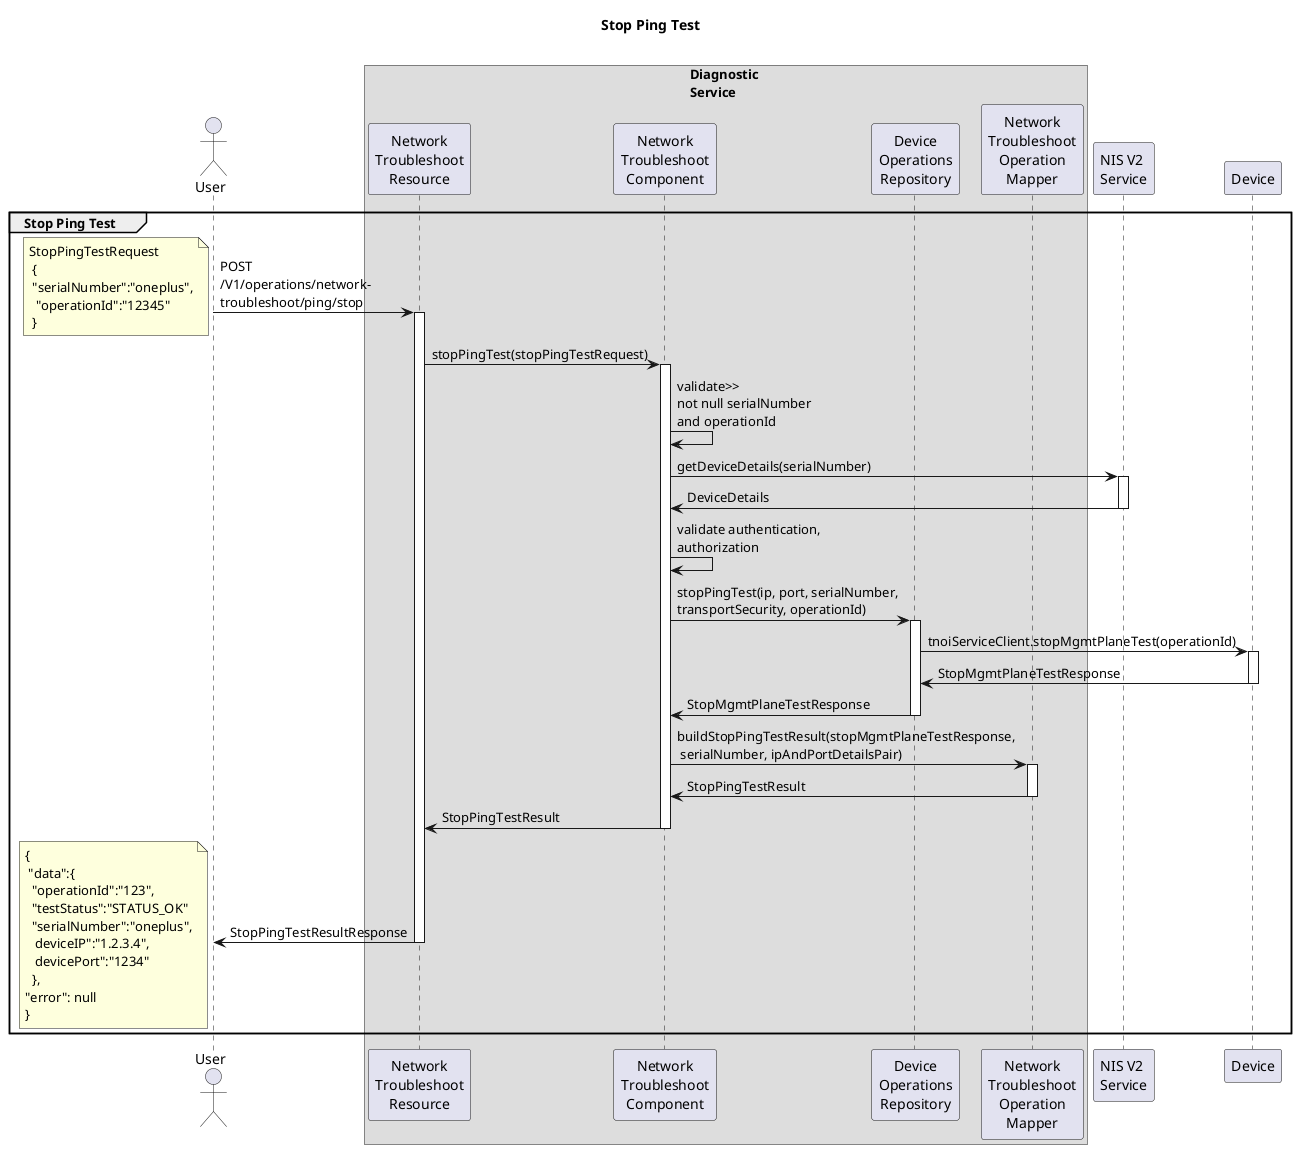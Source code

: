@startuml

title Stop Ping Test\n

actor "User" as user
box "Diagnostic \nService"
participant "Network\nTroubleshoot\nResource" as ntr
participant "Network\nTroubleshoot\nComponent" as ntc
participant "Device\nOperations\nRepository" as dor
participant "Network\nTroubleshoot\nOperation\nMapper" as ntm
end box
participant "NIS V2 \nService" as nis
participant "Device" as device

group Stop Ping Test
	user -> ntr ++: POST\n/V1/operations/network-\ntroubleshoot/ping/stop
	note left: StopPingTestRequest \n { \n "serialNumber":"oneplus",\n  "operationId":"12345"\n }
		ntr -> ntc ++: stopPingTest(stopPingTestRequest)
			ntc -> ntc : validate>>\nnot null serialNumber\nand operationId
			ntc -> nis ++: getDeviceDetails(serialNumber)
			nis -> ntc --: DeviceDetails
			ntc -> ntc : validate authentication,\nauthorization
			ntc -> dor ++: stopPingTest(ip, port, serialNumber,\ntransportSecurity, operationId)
				dor -> device ++: tnoiServiceClient.stopMgmtPlaneTest(operationId)
				device -> dor --: StopMgmtPlaneTestResponse
			dor -> ntc --: StopMgmtPlaneTestResponse
			ntc -> ntm ++: buildStopPingTestResult(stopMgmtPlaneTestResponse,\n serialNumber, ipAndPortDetailsPair)
			ntm -> ntc --: StopPingTestResult
		ntc -> ntr --: StopPingTestResult
	ntr -> user --: StopPingTestResultResponse
	note left:  { \n "data":{ \n  "operationId":"123",\n  "testStatus":"STATUS_OK"\n  "serialNumber":"oneplus",\n   deviceIP":"1.2.3.4",\n   devicePort":"1234"\n  }, \n"error": null\n}	
end
@enduml